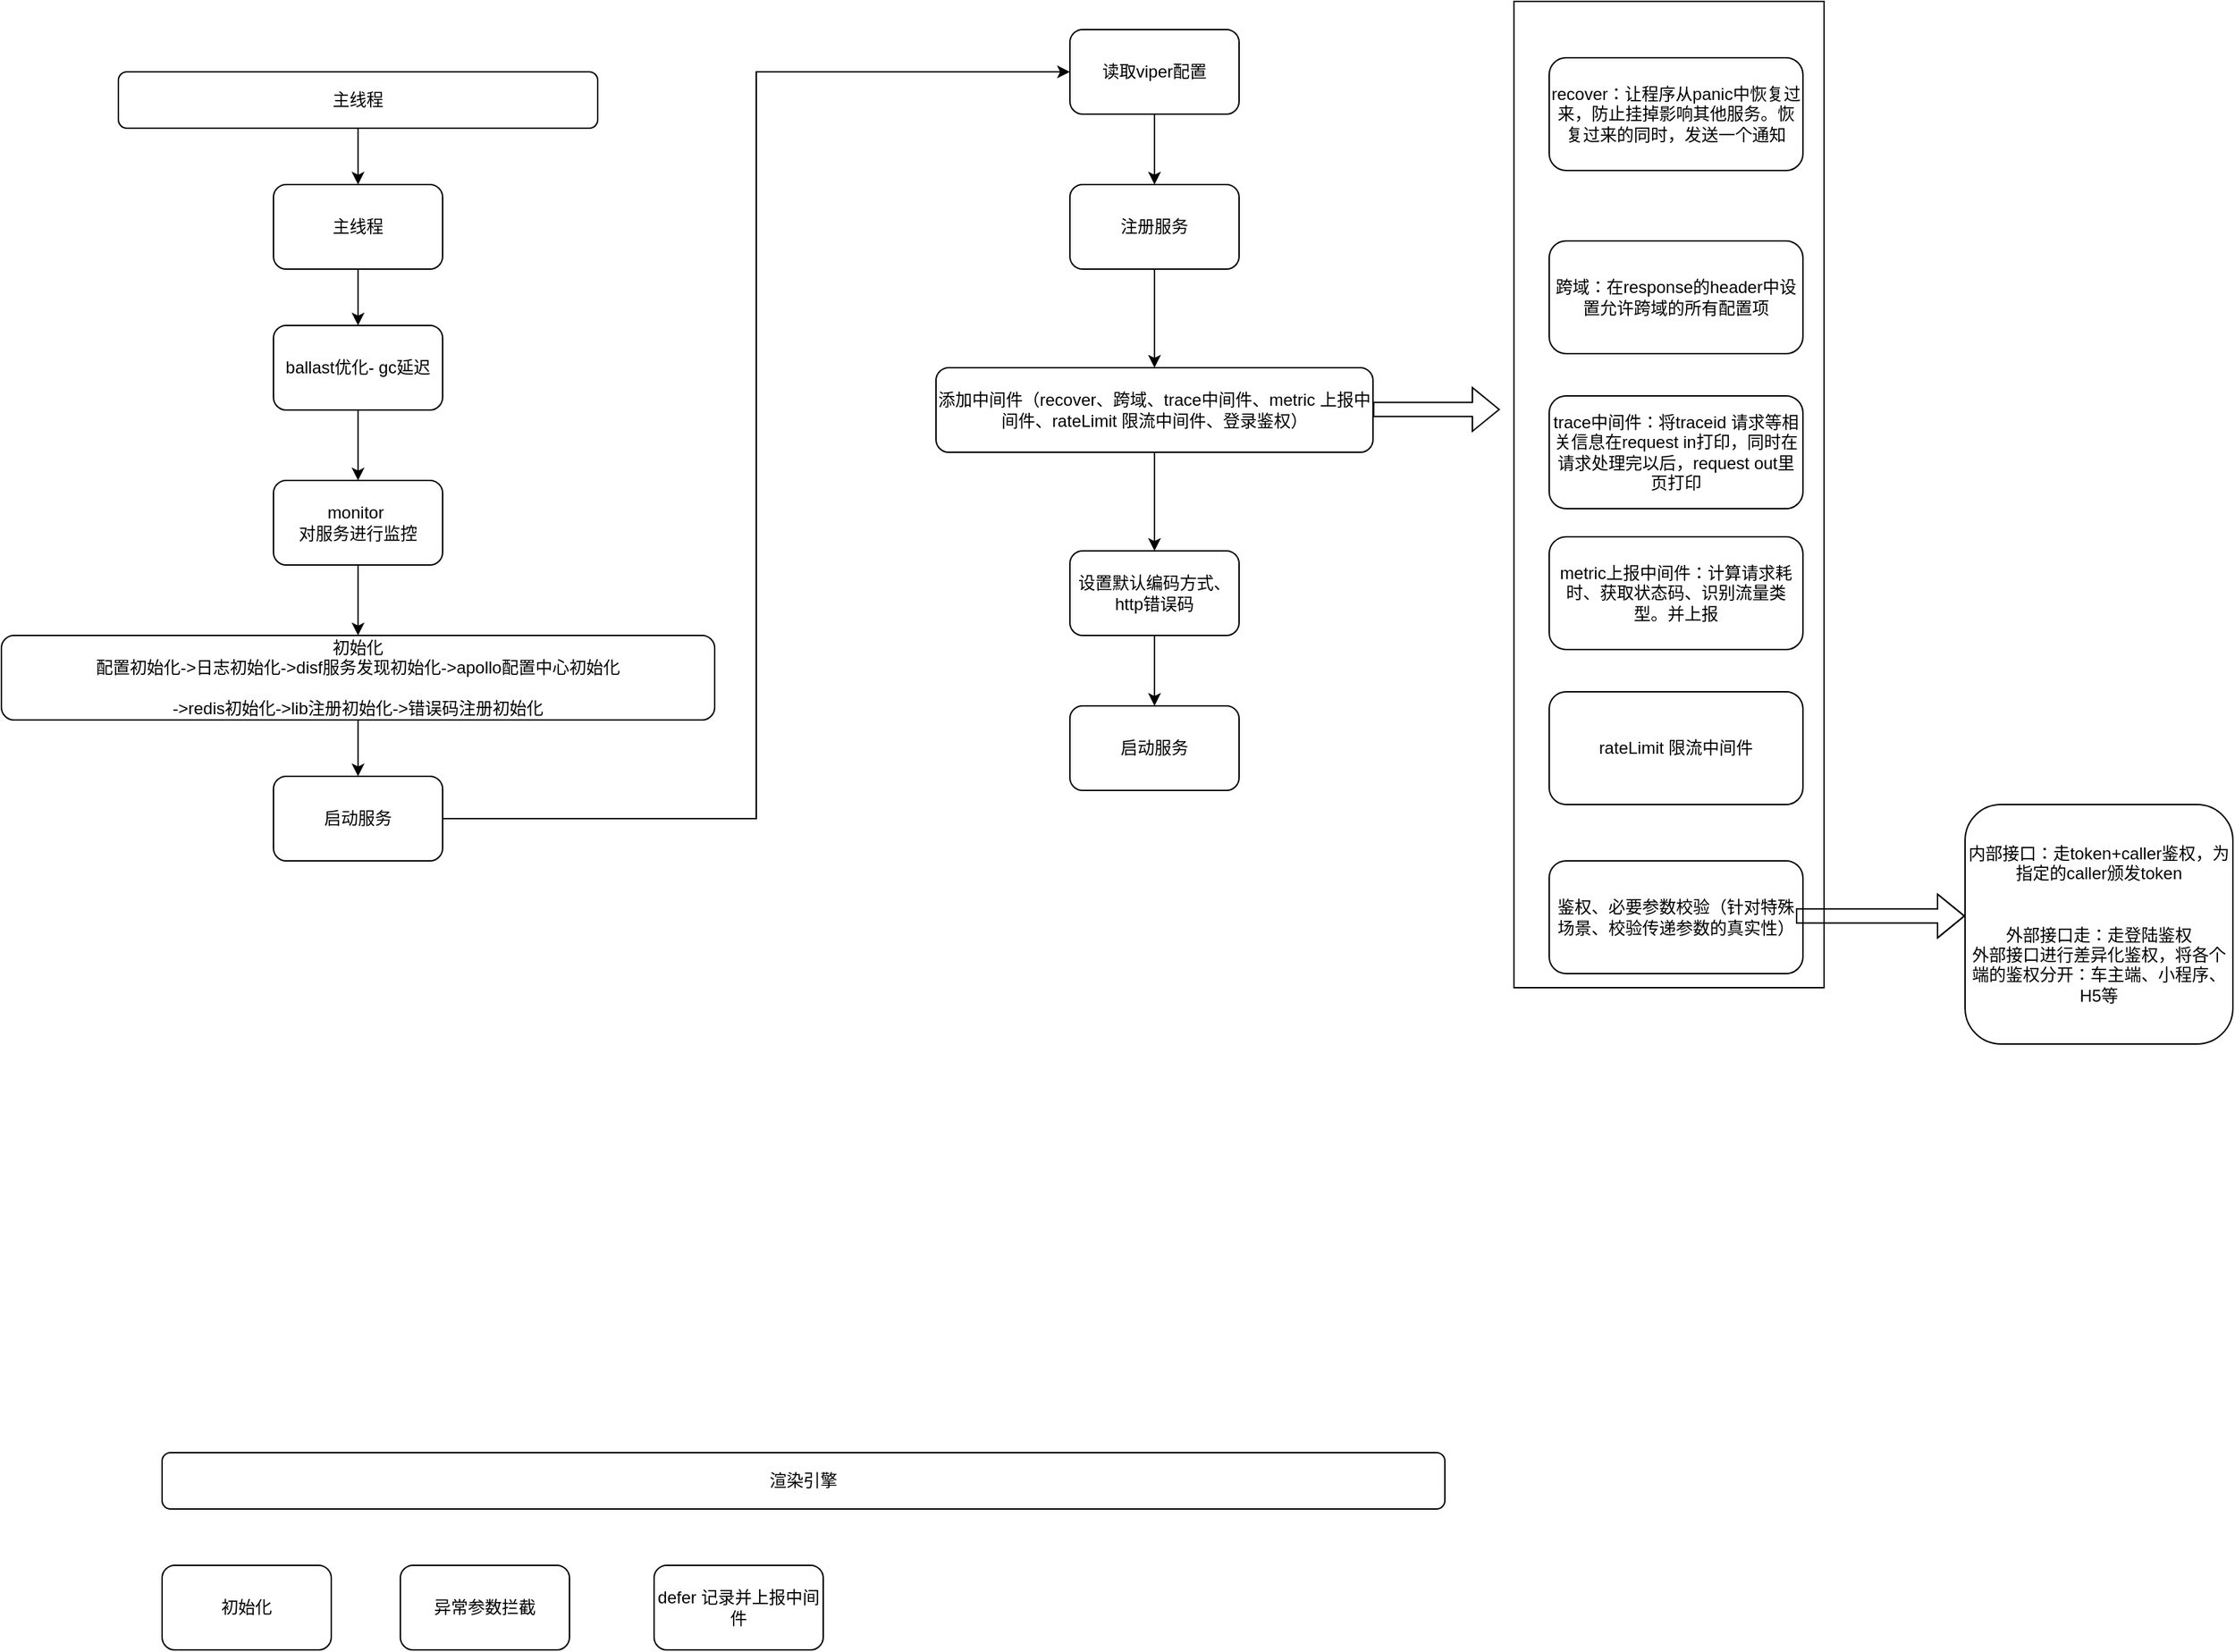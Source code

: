 <mxfile version="24.4.8" type="github">
  <diagram name="第 1 页" id="m2qNsplwGHYHztVNJcIK">
    <mxGraphModel dx="1368" dy="868" grid="1" gridSize="10" guides="1" tooltips="1" connect="1" arrows="1" fold="1" page="1" pageScale="1" pageWidth="827" pageHeight="1169" math="0" shadow="0">
      <root>
        <mxCell id="0" />
        <mxCell id="1" parent="0" />
        <mxCell id="95k89rPFp5nztIDtfaFW-7" value="" style="rounded=0;whiteSpace=wrap;html=1;" vertex="1" parent="1">
          <mxGeometry x="1290" y="310" width="220" height="700" as="geometry" />
        </mxCell>
        <mxCell id="81ZPTf6w29WsHrpijZJo-10" style="edgeStyle=orthogonalEdgeStyle;rounded=0;orthogonalLoop=1;jettySize=auto;html=1;exitX=0.5;exitY=1;exitDx=0;exitDy=0;" parent="1" source="81ZPTf6w29WsHrpijZJo-3" target="81ZPTf6w29WsHrpijZJo-5" edge="1">
          <mxGeometry relative="1" as="geometry" />
        </mxCell>
        <mxCell id="81ZPTf6w29WsHrpijZJo-3" value="主线程" style="rounded=1;whiteSpace=wrap;html=1;" parent="1" vertex="1">
          <mxGeometry x="300" y="360" width="340" height="40" as="geometry" />
        </mxCell>
        <mxCell id="81ZPTf6w29WsHrpijZJo-12" style="edgeStyle=orthogonalEdgeStyle;rounded=0;orthogonalLoop=1;jettySize=auto;html=1;exitX=0.5;exitY=1;exitDx=0;exitDy=0;entryX=0.5;entryY=0;entryDx=0;entryDy=0;" parent="1" source="81ZPTf6w29WsHrpijZJo-4" target="81ZPTf6w29WsHrpijZJo-7" edge="1">
          <mxGeometry relative="1" as="geometry" />
        </mxCell>
        <mxCell id="81ZPTf6w29WsHrpijZJo-4" value="ballast优化- gc延迟" style="rounded=1;whiteSpace=wrap;html=1;" parent="1" vertex="1">
          <mxGeometry x="410" y="540" width="120" height="60" as="geometry" />
        </mxCell>
        <mxCell id="81ZPTf6w29WsHrpijZJo-11" style="edgeStyle=orthogonalEdgeStyle;rounded=0;orthogonalLoop=1;jettySize=auto;html=1;exitX=0.5;exitY=1;exitDx=0;exitDy=0;entryX=0.5;entryY=0;entryDx=0;entryDy=0;" parent="1" source="81ZPTf6w29WsHrpijZJo-5" target="81ZPTf6w29WsHrpijZJo-4" edge="1">
          <mxGeometry relative="1" as="geometry" />
        </mxCell>
        <mxCell id="81ZPTf6w29WsHrpijZJo-5" value="主线程" style="rounded=1;whiteSpace=wrap;html=1;" parent="1" vertex="1">
          <mxGeometry x="410" y="440" width="120" height="60" as="geometry" />
        </mxCell>
        <mxCell id="81ZPTf6w29WsHrpijZJo-19" style="edgeStyle=orthogonalEdgeStyle;rounded=0;orthogonalLoop=1;jettySize=auto;html=1;exitX=0.5;exitY=1;exitDx=0;exitDy=0;" parent="1" source="81ZPTf6w29WsHrpijZJo-6" target="81ZPTf6w29WsHrpijZJo-15" edge="1">
          <mxGeometry relative="1" as="geometry" />
        </mxCell>
        <mxCell id="81ZPTf6w29WsHrpijZJo-6" value="读取viper配置" style="rounded=1;whiteSpace=wrap;html=1;" parent="1" vertex="1">
          <mxGeometry x="975" y="330" width="120" height="60" as="geometry" />
        </mxCell>
        <mxCell id="81ZPTf6w29WsHrpijZJo-13" style="edgeStyle=orthogonalEdgeStyle;rounded=0;orthogonalLoop=1;jettySize=auto;html=1;exitX=0.5;exitY=1;exitDx=0;exitDy=0;entryX=0.5;entryY=0;entryDx=0;entryDy=0;" parent="1" source="81ZPTf6w29WsHrpijZJo-7" target="81ZPTf6w29WsHrpijZJo-8" edge="1">
          <mxGeometry relative="1" as="geometry" />
        </mxCell>
        <mxCell id="81ZPTf6w29WsHrpijZJo-7" value="monitor&amp;nbsp;&lt;div&gt;对服务进行监控&lt;/div&gt;" style="rounded=1;whiteSpace=wrap;html=1;" parent="1" vertex="1">
          <mxGeometry x="410" y="650" width="120" height="60" as="geometry" />
        </mxCell>
        <mxCell id="81ZPTf6w29WsHrpijZJo-14" style="edgeStyle=orthogonalEdgeStyle;rounded=0;orthogonalLoop=1;jettySize=auto;html=1;exitX=0.5;exitY=1;exitDx=0;exitDy=0;" parent="1" source="81ZPTf6w29WsHrpijZJo-8" target="81ZPTf6w29WsHrpijZJo-9" edge="1">
          <mxGeometry relative="1" as="geometry" />
        </mxCell>
        <mxCell id="81ZPTf6w29WsHrpijZJo-8" value="初始化&lt;div&gt;&lt;div&gt;配置初始化-&amp;gt;日志初始化-&amp;gt;disf服务发现初始化-&amp;gt;apollo配置中心初始化&lt;/div&gt;&lt;div&gt;&amp;nbsp; &amp;nbsp;&amp;nbsp;&lt;/div&gt;&lt;div&gt;-&amp;gt;redis初始化-&amp;gt;lib注册初始化-&amp;gt;错误码注册初始化&lt;/div&gt;&lt;/div&gt;" style="rounded=1;whiteSpace=wrap;html=1;" parent="1" vertex="1">
          <mxGeometry x="217" y="760" width="506" height="60" as="geometry" />
        </mxCell>
        <mxCell id="81ZPTf6w29WsHrpijZJo-18" style="rounded=0;orthogonalLoop=1;jettySize=auto;html=1;exitX=1;exitY=0.5;exitDx=0;exitDy=0;entryX=0;entryY=0.5;entryDx=0;entryDy=0;edgeStyle=orthogonalEdgeStyle;" parent="1" source="81ZPTf6w29WsHrpijZJo-9" target="81ZPTf6w29WsHrpijZJo-6" edge="1">
          <mxGeometry relative="1" as="geometry" />
        </mxCell>
        <mxCell id="81ZPTf6w29WsHrpijZJo-9" value="启动服务" style="rounded=1;whiteSpace=wrap;html=1;" parent="1" vertex="1">
          <mxGeometry x="410" y="860" width="120" height="60" as="geometry" />
        </mxCell>
        <mxCell id="81ZPTf6w29WsHrpijZJo-20" style="edgeStyle=orthogonalEdgeStyle;rounded=0;orthogonalLoop=1;jettySize=auto;html=1;exitX=0.5;exitY=1;exitDx=0;exitDy=0;" parent="1" source="81ZPTf6w29WsHrpijZJo-15" target="81ZPTf6w29WsHrpijZJo-16" edge="1">
          <mxGeometry relative="1" as="geometry" />
        </mxCell>
        <mxCell id="81ZPTf6w29WsHrpijZJo-15" value="注册服务" style="rounded=1;whiteSpace=wrap;html=1;" parent="1" vertex="1">
          <mxGeometry x="975" y="440" width="120" height="60" as="geometry" />
        </mxCell>
        <mxCell id="81ZPTf6w29WsHrpijZJo-21" style="edgeStyle=orthogonalEdgeStyle;rounded=0;orthogonalLoop=1;jettySize=auto;html=1;exitX=0.5;exitY=1;exitDx=0;exitDy=0;entryX=0.5;entryY=0;entryDx=0;entryDy=0;" parent="1" source="81ZPTf6w29WsHrpijZJo-16" target="81ZPTf6w29WsHrpijZJo-17" edge="1">
          <mxGeometry relative="1" as="geometry" />
        </mxCell>
        <mxCell id="81ZPTf6w29WsHrpijZJo-16" value="添加中间件（recover、跨域、trace中间件、metric 上报中间件、rateLimit 限流中间件、登录鉴权）" style="rounded=1;whiteSpace=wrap;html=1;" parent="1" vertex="1">
          <mxGeometry x="880" y="570" width="310" height="60" as="geometry" />
        </mxCell>
        <mxCell id="gUGXTbBGe3uuQuenIkA3-2" style="edgeStyle=orthogonalEdgeStyle;rounded=0;orthogonalLoop=1;jettySize=auto;html=1;exitX=0.5;exitY=1;exitDx=0;exitDy=0;" parent="1" source="81ZPTf6w29WsHrpijZJo-17" target="gUGXTbBGe3uuQuenIkA3-1" edge="1">
          <mxGeometry relative="1" as="geometry" />
        </mxCell>
        <mxCell id="81ZPTf6w29WsHrpijZJo-17" value="设置默认编码方式、http错误码" style="rounded=1;whiteSpace=wrap;html=1;" parent="1" vertex="1">
          <mxGeometry x="975" y="700" width="120" height="60" as="geometry" />
        </mxCell>
        <mxCell id="gUGXTbBGe3uuQuenIkA3-1" value="启动服务" style="rounded=1;whiteSpace=wrap;html=1;" parent="1" vertex="1">
          <mxGeometry x="975" y="810" width="120" height="60" as="geometry" />
        </mxCell>
        <mxCell id="gUGXTbBGe3uuQuenIkA3-3" value="渲染引擎" style="rounded=1;whiteSpace=wrap;html=1;" parent="1" vertex="1">
          <mxGeometry x="331" y="1340" width="910" height="40" as="geometry" />
        </mxCell>
        <mxCell id="gUGXTbBGe3uuQuenIkA3-8" value="" style="shape=flexArrow;endArrow=classic;html=1;rounded=0;" parent="1" edge="1">
          <mxGeometry width="50" height="50" relative="1" as="geometry">
            <mxPoint x="1190" y="599.58" as="sourcePoint" />
            <mxPoint x="1280" y="599.58" as="targetPoint" />
          </mxGeometry>
        </mxCell>
        <mxCell id="gUGXTbBGe3uuQuenIkA3-9" value="recover：让程序从panic中恢复过来，防止挂掉影响其他服务。恢复过来的同时，发送一个通知" style="rounded=1;whiteSpace=wrap;html=1;" parent="1" vertex="1">
          <mxGeometry x="1315" y="350" width="180" height="80" as="geometry" />
        </mxCell>
        <mxCell id="gUGXTbBGe3uuQuenIkA3-10" value="trace中间件：将traceid 请求等相关信息在request in打印，同时在请求处理完以后，request out里页打印" style="rounded=1;whiteSpace=wrap;html=1;" parent="1" vertex="1">
          <mxGeometry x="1315" y="590" width="180" height="80" as="geometry" />
        </mxCell>
        <mxCell id="gUGXTbBGe3uuQuenIkA3-11" value="跨域：在response的header中设置允许跨域的所有配置项" style="rounded=1;whiteSpace=wrap;html=1;" parent="1" vertex="1">
          <mxGeometry x="1315" y="480" width="180" height="80" as="geometry" />
        </mxCell>
        <mxCell id="95k89rPFp5nztIDtfaFW-2" value="metric上报中间件：计算请求耗时、获取状态码、识别流量类型。并上报" style="rounded=1;whiteSpace=wrap;html=1;" vertex="1" parent="1">
          <mxGeometry x="1315" y="690" width="180" height="80" as="geometry" />
        </mxCell>
        <mxCell id="95k89rPFp5nztIDtfaFW-3" value="rateLimit 限流中间件" style="rounded=1;whiteSpace=wrap;html=1;" vertex="1" parent="1">
          <mxGeometry x="1315" y="800" width="180" height="80" as="geometry" />
        </mxCell>
        <mxCell id="95k89rPFp5nztIDtfaFW-4" value="鉴权、必要参数校验（针对特殊场景、校验传递参数的真实性）" style="rounded=1;whiteSpace=wrap;html=1;" vertex="1" parent="1">
          <mxGeometry x="1315" y="920" width="180" height="80" as="geometry" />
        </mxCell>
        <mxCell id="95k89rPFp5nztIDtfaFW-5" value="" style="shape=flexArrow;endArrow=classic;html=1;rounded=0;" edge="1" parent="1">
          <mxGeometry width="50" height="50" relative="1" as="geometry">
            <mxPoint x="1490" y="959.17" as="sourcePoint" />
            <mxPoint x="1610" y="959.17" as="targetPoint" />
            <Array as="points">
              <mxPoint x="1505" y="959.17" />
            </Array>
          </mxGeometry>
        </mxCell>
        <mxCell id="95k89rPFp5nztIDtfaFW-6" value="内部接口：走token+caller鉴权，为指定的caller颁发token&lt;div&gt;&lt;span style=&quot;background-color: initial;&quot;&gt;&lt;br&gt;&lt;/span&gt;&lt;/div&gt;&lt;div&gt;&lt;span style=&quot;background-color: initial;&quot;&gt;&lt;br&gt;&lt;/span&gt;&lt;/div&gt;&lt;div&gt;&lt;span style=&quot;background-color: initial;&quot;&gt;外部接口走：走登陆鉴权&lt;/span&gt;&lt;div&gt;外部接口进行差异化鉴权，将各个端的鉴权分开：车主端、小程序、H5等&lt;/div&gt;&lt;/div&gt;" style="rounded=1;whiteSpace=wrap;html=1;" vertex="1" parent="1">
          <mxGeometry x="1610" y="880" width="190" height="170" as="geometry" />
        </mxCell>
        <mxCell id="95k89rPFp5nztIDtfaFW-9" value="初始化" style="rounded=1;whiteSpace=wrap;html=1;" vertex="1" parent="1">
          <mxGeometry x="331" y="1420" width="120" height="60" as="geometry" />
        </mxCell>
        <mxCell id="95k89rPFp5nztIDtfaFW-10" value="异常参数拦截" style="rounded=1;whiteSpace=wrap;html=1;" vertex="1" parent="1">
          <mxGeometry x="500" y="1420" width="120" height="60" as="geometry" />
        </mxCell>
        <mxCell id="95k89rPFp5nztIDtfaFW-11" value="defer 记录并上报中间件" style="rounded=1;whiteSpace=wrap;html=1;" vertex="1" parent="1">
          <mxGeometry x="680" y="1420" width="120" height="60" as="geometry" />
        </mxCell>
      </root>
    </mxGraphModel>
  </diagram>
</mxfile>
